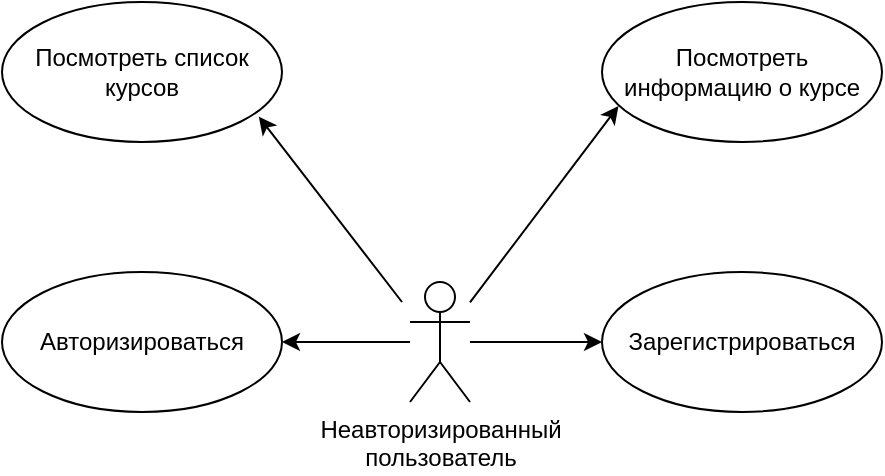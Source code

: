<mxfile version="24.0.4" type="device">
  <diagram name="Страница — 1" id="AYQqrGZV5MYxkGHrkEwz">
    <mxGraphModel dx="1687" dy="984" grid="1" gridSize="10" guides="1" tooltips="1" connect="1" arrows="1" fold="1" page="1" pageScale="1" pageWidth="827" pageHeight="1169" math="0" shadow="0">
      <root>
        <mxCell id="0" />
        <mxCell id="1" parent="0" />
        <mxCell id="5VpTLWuGb7ubiWnxd4XH-16" style="rounded=0;orthogonalLoop=1;jettySize=auto;html=1;entryX=1;entryY=0.5;entryDx=0;entryDy=0;" parent="1" source="5VpTLWuGb7ubiWnxd4XH-4" target="5VpTLWuGb7ubiWnxd4XH-5" edge="1">
          <mxGeometry relative="1" as="geometry" />
        </mxCell>
        <mxCell id="5VpTLWuGb7ubiWnxd4XH-17" style="rounded=0;orthogonalLoop=1;jettySize=auto;html=1;entryX=0;entryY=0.5;entryDx=0;entryDy=0;" parent="1" source="5VpTLWuGb7ubiWnxd4XH-4" target="5VpTLWuGb7ubiWnxd4XH-6" edge="1">
          <mxGeometry relative="1" as="geometry" />
        </mxCell>
        <mxCell id="5VpTLWuGb7ubiWnxd4XH-19" style="rounded=0;orthogonalLoop=1;jettySize=auto;html=1;entryX=0.059;entryY=0.742;entryDx=0;entryDy=0;entryPerimeter=0;" parent="1" source="5VpTLWuGb7ubiWnxd4XH-4" target="5VpTLWuGb7ubiWnxd4XH-22" edge="1">
          <mxGeometry relative="1" as="geometry">
            <mxPoint x="359" y="250" as="targetPoint" />
          </mxGeometry>
        </mxCell>
        <mxCell id="5VpTLWuGb7ubiWnxd4XH-4" value="Неавторизированный&lt;div&gt;пользователь&lt;/div&gt;" style="shape=umlActor;verticalLabelPosition=bottom;verticalAlign=top;html=1;" parent="1" vertex="1">
          <mxGeometry x="344" y="300" width="30" height="60" as="geometry" />
        </mxCell>
        <mxCell id="5VpTLWuGb7ubiWnxd4XH-5" value="Авторизироваться" style="ellipse;whiteSpace=wrap;html=1;" parent="1" vertex="1">
          <mxGeometry x="140" y="295" width="140" height="70" as="geometry" />
        </mxCell>
        <mxCell id="5VpTLWuGb7ubiWnxd4XH-6" value="Зарегистрироваться" style="ellipse;whiteSpace=wrap;html=1;" parent="1" vertex="1">
          <mxGeometry x="440" y="295" width="140" height="70" as="geometry" />
        </mxCell>
        <mxCell id="5VpTLWuGb7ubiWnxd4XH-20" value="Посмотреть список курсов" style="ellipse;whiteSpace=wrap;html=1;" parent="1" vertex="1">
          <mxGeometry x="140" y="160" width="140" height="70" as="geometry" />
        </mxCell>
        <mxCell id="5VpTLWuGb7ubiWnxd4XH-22" value="Посмотреть информацию о курсе" style="ellipse;whiteSpace=wrap;html=1;" parent="1" vertex="1">
          <mxGeometry x="440" y="160" width="140" height="70" as="geometry" />
        </mxCell>
        <mxCell id="8-hv18qy9VCkP1S3uoec-1" style="rounded=0;orthogonalLoop=1;jettySize=auto;html=1;entryX=0.917;entryY=0.818;entryDx=0;entryDy=0;entryPerimeter=0;" edge="1" parent="1" target="5VpTLWuGb7ubiWnxd4XH-20">
          <mxGeometry relative="1" as="geometry">
            <mxPoint x="340" y="310" as="sourcePoint" />
            <mxPoint x="455" y="222" as="targetPoint" />
          </mxGeometry>
        </mxCell>
      </root>
    </mxGraphModel>
  </diagram>
</mxfile>
